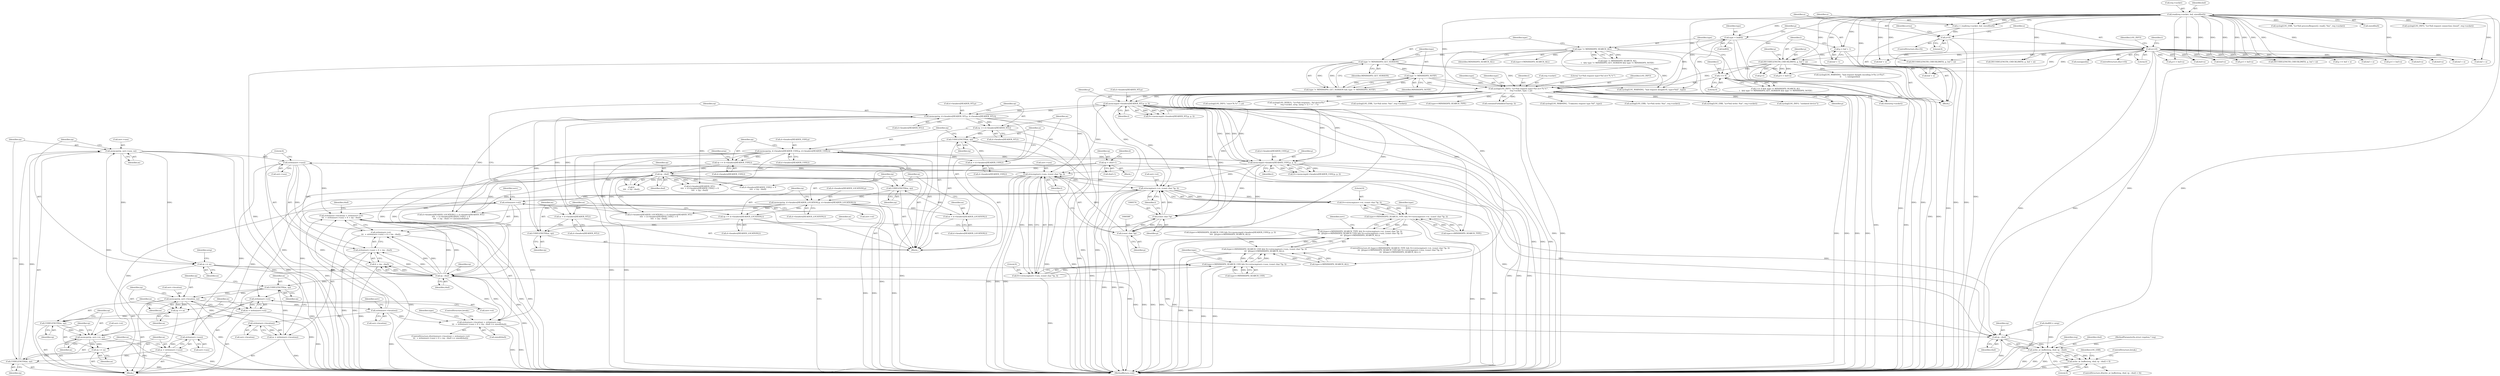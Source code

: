 digraph "0_miniupnp_b238cade9a173c6f751a34acf8ccff838a62aa47@API" {
"1000641" [label="(Call,memcpy(rp, serv->usn, m))"];
"1000638" [label="(Call,CODELENGTH(m, rp))"];
"1000632" [label="(Call,m = strlen(serv->usn))"];
"1000634" [label="(Call,strlen(serv->usn))"];
"1000549" [label="(Call,strlen(serv->usn))"];
"1000584" [label="(Call,strncmp(serv->usn, (const char *)p, l))"];
"1000588" [label="(Call,(const char *)p)"];
"1000573" [label="(Call,(const char *)p)"];
"1000368" [label="(Call,memcmp(d->headers[HEADER_NT].p, p, l))"];
"1000448" [label="(Call,memcpy(rp, d->headers[HEADER_NT].p, d->headers[HEADER_NT].l))"];
"1000445" [label="(Call,CODELENGTH(m, rp))"];
"1000436" [label="(Call,m = d->headers[HEADER_NT].l)"];
"1000427" [label="(Call,rp += d->headers[HEADER_LOCATION].l)"];
"1000411" [label="(Call,memcpy(rp, d->headers[HEADER_LOCATION].p, d->headers[HEADER_LOCATION].l))"];
"1000408" [label="(Call,CODELENGTH(m, rp))"];
"1000399" [label="(Call,m = d->headers[HEADER_LOCATION].l)"];
"1000352" [label="(Call,rp - rbuf)"];
"1000300" [label="(Call,rp = rbuf+1)"];
"1000501" [label="(Call,rp += d->headers[HEADER_USN].l)"];
"1000485" [label="(Call,memcpy(rp, d->headers[HEADER_USN].p, d->headers[HEADER_USN].l))"];
"1000482" [label="(Call,CODELENGTH(m, rp))"];
"1000473" [label="(Call,m = d->headers[HEADER_USN].l)"];
"1000464" [label="(Call,rp += d->headers[HEADER_NT].l)"];
"1000385" [label="(Call,memcmp(d->headers[HEADER_USN].p, p, l))"];
"1000244" [label="(Call,syslog(LOG_INFO, \"(s=%d) request type=%d str='%.*s'\",\n\t       req->socket, type, l, p))"];
"1000141" [label="(Call,read(req->socket, buf, sizeof(buf)))"];
"1000189" [label="(Call,type = buf[0])"];
"1000228" [label="(Call,type != MINISSDPD_SEARCH_ALL)"];
"1000235" [label="(Call,type != MINISSDPD_NOTIF)"];
"1000232" [label="(Call,type != MINISSDPD_GET_VERSION)"];
"1000224" [label="(Call,l == 0)"];
"1000199" [label="(Call,DECODELENGTH_CHECKLIMIT(l, p, buf + n))"];
"1000194" [label="(Call,p = buf + 1)"];
"1000174" [label="(Call,n==0)"];
"1000149" [label="(Call,n<0)"];
"1000139" [label="(Call,n = read(req->socket, buf, sizeof(buf)))"];
"1000569" [label="(Call,strncmp(serv->st, (const char *)p, l))"];
"1000544" [label="(Call,strlen(serv->st))"];
"1000623" [label="(Call,memcpy(rp, serv->st, m))"];
"1000620" [label="(Call,CODELENGTH(m, rp))"];
"1000614" [label="(Call,m = strlen(serv->st))"];
"1000616" [label="(Call,strlen(serv->st))"];
"1000611" [label="(Call,rp += m)"];
"1000605" [label="(Call,memcpy(rp, serv->location, m))"];
"1000602" [label="(Call,CODELENGTH(m, rp))"];
"1000596" [label="(Call,m = strlen(serv->location))"];
"1000598" [label="(Call,strlen(serv->location))"];
"1000539" [label="(Call,strlen(serv->location))"];
"1000555" [label="(Call,rp - rbuf)"];
"1000647" [label="(Call,rp += m)"];
"1000641" [label="(Call,memcpy(rp, serv->usn, m))"];
"1000629" [label="(Call,rp += m)"];
"1000537" [label="(Call,strlen(serv->location) + strlen(serv->st)\n\t\t\t  + strlen(serv->usn) + 6 + (rp - rbuf) >= sizeof(rbuf))"];
"1000538" [label="(Call,strlen(serv->location) + strlen(serv->st)\n\t\t\t  + strlen(serv->usn) + 6 + (rp - rbuf))"];
"1000543" [label="(Call,strlen(serv->st)\n\t\t\t  + strlen(serv->usn) + 6 + (rp - rbuf))"];
"1000548" [label="(Call,strlen(serv->usn) + 6 + (rp - rbuf))"];
"1000553" [label="(Call,6 + (rp - rbuf))"];
"1000675" [label="(Call,rp - rbuf)"];
"1000672" [label="(Call,write_or_buffer(req, rbuf, rp - rbuf))"];
"1000671" [label="(Call,write_or_buffer(req, rbuf, rp - rbuf) < 0)"];
"1000567" [label="(Call,0==strncmp(serv->st, (const char *)p, l))"];
"1000563" [label="(Call,type==MINISSDPD_SEARCH_TYPE && 0==strncmp(serv->st, (const char *)p, l))"];
"1000562" [label="(Call,(type==MINISSDPD_SEARCH_TYPE && 0==strncmp(serv->st, (const char *)p, l))\n\t\t\t  ||(type==MINISSDPD_SEARCH_USN && 0==strncmp(serv->usn, (const char *)p, l))\n\t\t\t  ||(type==MINISSDPD_SEARCH_ALL))"];
"1000582" [label="(Call,0==strncmp(serv->usn, (const char *)p, l))"];
"1000578" [label="(Call,type==MINISSDPD_SEARCH_USN && 0==strncmp(serv->usn, (const char *)p, l))"];
"1000577" [label="(Call,(type==MINISSDPD_SEARCH_USN && 0==strncmp(serv->usn, (const char *)p, l))\n\t\t\t  ||(type==MINISSDPD_SEARCH_ALL))"];
"1000678" [label="(Literal,0)"];
"1000624" [label="(Identifier,rp)"];
"1000611" [label="(Call,rp += m)"];
"1000612" [label="(Identifier,rp)"];
"1000501" [label="(Call,rp += d->headers[HEADER_USN].l)"];
"1000150" [label="(Identifier,n)"];
"1000598" [label="(Call,strlen(serv->location))"];
"1000116" [label="(Block,)"];
"1000245" [label="(Identifier,LOG_INFO)"];
"1000191" [label="(Call,buf[0])"];
"1000156" [label="(Identifier,errno)"];
"1000546" [label="(Identifier,serv)"];
"1000393" [label="(Identifier,p)"];
"1000673" [label="(Identifier,req)"];
"1000604" [label="(Identifier,rp)"];
"1000538" [label="(Call,strlen(serv->location) + strlen(serv->st)\n\t\t\t  + strlen(serv->usn) + 6 + (rp - rbuf))"];
"1000378" [label="(Call,(type==MINISSDPD_SEARCH_USN && 0==memcmp(d->headers[HEADER_USN].p, p, l))\n\t\t\t\t  ||(type==MINISSDPD_SEARCH_ALL))"];
"1000482" [label="(Call,CODELENGTH(m, rp))"];
"1000484" [label="(Identifier,rp)"];
"1000250" [label="(Identifier,type)"];
"1000448" [label="(Call,memcpy(rp, d->headers[HEADER_NT].p, d->headers[HEADER_NT].l))"];
"1000639" [label="(Identifier,m)"];
"1000176" [label="(Literal,0)"];
"1000199" [label="(Call,DECODELENGTH_CHECKLIMIT(l, p, buf + n))"];
"1000232" [label="(Call,type != MINISSDPD_GET_VERSION)"];
"1000394" [label="(Identifier,l)"];
"1000179" [label="(Identifier,LOG_INFO)"];
"1000772" [label="(Call,buf+n)"];
"1000584" [label="(Call,strncmp(serv->usn, (const char *)p, l))"];
"1000229" [label="(Identifier,type)"];
"1000577" [label="(Call,(type==MINISSDPD_SEARCH_USN && 0==strncmp(serv->usn, (const char *)p, l))\n\t\t\t  ||(type==MINISSDPD_SEARCH_ALL))"];
"1000437" [label="(Identifier,m)"];
"1000529" [label="(Identifier,serv)"];
"1000377" [label="(Identifier,l)"];
"1000473" [label="(Call,m = d->headers[HEADER_USN].l)"];
"1000831" [label="(Call,buf + n)"];
"1000605" [label="(Call,memcpy(rp, serv->location, m))"];
"1000625" [label="(Call,serv->st)"];
"1000610" [label="(Identifier,m)"];
"1000550" [label="(Call,serv->usn)"];
"1000254" [label="(Identifier,type)"];
"1000196" [label="(Call,buf + 1)"];
"1000576" [label="(Identifier,l)"];
"1000398" [label="(Block,)"];
"1000239" [label="(Call,syslog(LOG_WARNING, \"bad request (length=0, type=%d)\", type))"];
"1000230" [label="(Identifier,MINISSDPD_SEARCH_ALL)"];
"1000410" [label="(Identifier,rp)"];
"1000366" [label="(Call,0==memcmp(d->headers[HEADER_NT].p, p, l))"];
"1000614" [label="(Call,m = strlen(serv->st))"];
"1000898" [label="(Call,buf + n)"];
"1000677" [label="(Identifier,rbuf)"];
"1000537" [label="(Call,strlen(serv->location) + strlen(serv->st)\n\t\t\t  + strlen(serv->usn) + 6 + (rp - rbuf) >= sizeof(rbuf))"];
"1000582" [label="(Call,0==strncmp(serv->usn, (const char *)p, l))"];
"1000369" [label="(Call,d->headers[HEADER_NT].p)"];
"1000487" [label="(Call,d->headers[HEADER_USN].p)"];
"1000186" [label="(Identifier,t)"];
"1000652" [label="(Call,rbuf[0] = nrep)"];
"1000485" [label="(Call,memcpy(rp, d->headers[HEADER_USN].p, d->headers[HEADER_USN].l))"];
"1000438" [label="(Call,d->headers[HEADER_NT].l)"];
"1000789" [label="(Call,syslog(LOG_INFO, \"usn='%.*s'\", l, p))"];
"1000436" [label="(Call,m = d->headers[HEADER_NT].l)"];
"1000591" [label="(Identifier,l)"];
"1000549" [label="(Call,strlen(serv->usn))"];
"1000228" [label="(Call,type != MINISSDPD_SEARCH_ALL)"];
"1000540" [label="(Call,serv->location)"];
"1000449" [label="(Identifier,rp)"];
"1000580" [label="(Identifier,type)"];
"1000657" [label="(Call,syslog(LOG_DEBUG, \"(s=%d) response : %d device%s\",\n\t\t       req->socket, nrep, (nrep > 1) ? \"s\" : \"\"))"];
"1000676" [label="(Identifier,rp)"];
"1000570" [label="(Call,serv->st)"];
"1000613" [label="(Identifier,m)"];
"1000166" [label="(Call,syslog(LOG_ERR, \"(s=%d) processRequest(): read(): %m\", req->socket))"];
"1000595" [label="(Block,)"];
"1000300" [label="(Call,rp = rbuf+1)"];
"1001092" [label="(Call,syslog(LOG_ERR, \"(s=%d) write: %m\", req->socket))"];
"1000603" [label="(Identifier,m)"];
"1000674" [label="(Identifier,rbuf)"];
"1000559" [label="(Identifier,rbuf)"];
"1000649" [label="(Identifier,m)"];
"1000475" [label="(Call,d->headers[HEADER_USN].l)"];
"1000895" [label="(Call,DECODELENGTH_CHECKLIMIT(l, p, buf + n))"];
"1000142" [label="(Call,req->socket)"];
"1000599" [label="(Call,serv->location)"];
"1000621" [label="(Identifier,m)"];
"1000376" [label="(Identifier,p)"];
"1000687" [label="(ControlStructure,break;)"];
"1000620" [label="(Call,CODELENGTH(m, rp))"];
"1000635" [label="(Call,serv->usn)"];
"1000148" [label="(ControlStructure,if(n<0))"];
"1000647" [label="(Call,rp += m)"];
"1000555" [label="(Call,rp - rbuf)"];
"1000236" [label="(Identifier,type)"];
"1000140" [label="(Identifier,n)"];
"1000536" [label="(ControlStructure,if(strlen(serv->location) + strlen(serv->st)\n\t\t\t  + strlen(serv->usn) + 6 + (rp - rbuf) >= sizeof(rbuf)))"];
"1000681" [label="(Identifier,LOG_ERR)"];
"1000835" [label="(Call,p+l > buf+n)"];
"1000671" [label="(Call,write_or_buffer(req, rbuf, rp - rbuf) < 0)"];
"1000761" [label="(Call,DECODELENGTH_CHECKLIMIT(l, p, buf + n))"];
"1000464" [label="(Call,rp += d->headers[HEADER_NT].l)"];
"1000902" [label="(Call,p+l > buf+n)"];
"1000174" [label="(Call,n==0)"];
"1000569" [label="(Call,strncmp(serv->st, (const char *)p, l))"];
"1000412" [label="(Identifier,rp)"];
"1000149" [label="(Call,n<0)"];
"1000363" [label="(Call,type==MINISSDPD_SEARCH_TYPE)"];
"1000617" [label="(Call,serv->st)"];
"1000427" [label="(Call,rp += d->headers[HEADER_LOCATION].l)"];
"1000350" [label="(Call,6\n\t\t\t\t  + (rp - rbuf))"];
"1000503" [label="(Call,d->headers[HEADER_USN].l)"];
"1000385" [label="(Call,memcmp(d->headers[HEADER_USN].p, p, l))"];
"1000411" [label="(Call,memcpy(rp, d->headers[HEADER_LOCATION].p, d->headers[HEADER_LOCATION].l))"];
"1000307" [label="(Identifier,d)"];
"1000190" [label="(Identifier,type)"];
"1000141" [label="(Call,read(req->socket, buf, sizeof(buf)))"];
"1000588" [label="(Call,(const char *)p)"];
"1000233" [label="(Identifier,type)"];
"1000399" [label="(Call,m = d->headers[HEADER_LOCATION].l)"];
"1000568" [label="(Literal,0)"];
"1000597" [label="(Identifier,m)"];
"1000575" [label="(Identifier,p)"];
"1000151" [label="(Literal,0)"];
"1000557" [label="(Identifier,rbuf)"];
"1000551" [label="(Identifier,serv)"];
"1000139" [label="(Call,n = read(req->socket, buf, sizeof(buf)))"];
"1000643" [label="(Call,serv->usn)"];
"1000244" [label="(Call,syslog(LOG_INFO, \"(s=%d) request type=%d str='%.*s'\",\n\t       req->socket, type, l, p))"];
"1000235" [label="(Call,type != MINISSDPD_NOTIF)"];
"1000207" [label="(Call,p+l)"];
"1000237" [label="(Identifier,MINISSDPD_NOTIF)"];
"1000596" [label="(Call,m = strlen(serv->location))"];
"1000906" [label="(Call,buf+n)"];
"1000483" [label="(Identifier,m)"];
"1000342" [label="(Call,d->headers[HEADER_USN].l + 6\n\t\t\t\t  + (rp - rbuf))"];
"1000474" [label="(Identifier,m)"];
"1000646" [label="(Identifier,m)"];
"1000231" [label="(Call,type != MINISSDPD_GET_VERSION && type != MINISSDPD_NOTIF)"];
"1000634" [label="(Call,strlen(serv->usn))"];
"1000251" [label="(Identifier,l)"];
"1000579" [label="(Call,type==MINISSDPD_SEARCH_USN)"];
"1000630" [label="(Identifier,rp)"];
"1000354" [label="(Identifier,rbuf)"];
"1000224" [label="(Call,l == 0)"];
"1000563" [label="(Call,type==MINISSDPD_SEARCH_TYPE && 0==strncmp(serv->st, (const char *)p, l))"];
"1000401" [label="(Call,d->headers[HEADER_LOCATION].l)"];
"1000457" [label="(Call,d->headers[HEADER_NT].l)"];
"1000494" [label="(Call,d->headers[HEADER_USN].l)"];
"1000352" [label="(Call,rp - rbuf)"];
"1000302" [label="(Call,rbuf+1)"];
"1000651" [label="(Identifier,nrep)"];
"1000615" [label="(Identifier,m)"];
"1000225" [label="(Identifier,l)"];
"1000115" [label="(MethodParameterIn,struct reqelem * req)"];
"1000413" [label="(Call,d->headers[HEADER_LOCATION].p)"];
"1000753" [label="(Call,buf + n)"];
"1000201" [label="(Identifier,p)"];
"1000708" [label="(Call,containsForbiddenChars(p, l))"];
"1000606" [label="(Identifier,rp)"];
"1000622" [label="(Identifier,rp)"];
"1000395" [label="(Call,type==MINISSDPD_SEARCH_ALL)"];
"1000641" [label="(Call,memcpy(rp, serv->usn, m))"];
"1000189" [label="(Call,type = buf[0])"];
"1000247" [label="(Call,req->socket)"];
"1000642" [label="(Identifier,rp)"];
"1000628" [label="(Identifier,m)"];
"1000558" [label="(Call,sizeof(rbuf))"];
"1000565" [label="(Identifier,type)"];
"1000828" [label="(Call,DECODELENGTH_CHECKLIMIT(l, p, buf + n))"];
"1000450" [label="(Call,d->headers[HEADER_NT].p)"];
"1000648" [label="(Identifier,rp)"];
"1000445" [label="(Call,CODELENGTH(m, rp))"];
"1000553" [label="(Call,6 + (rp - rbuf))"];
"1000200" [label="(Identifier,l)"];
"1000545" [label="(Call,serv->st)"];
"1000585" [label="(Call,serv->usn)"];
"1000564" [label="(Call,type==MINISSDPD_SEARCH_TYPE)"];
"1001075" [label="(Call,syslog(LOG_WARNING, \"Unknown request type %d\", type))"];
"1000206" [label="(Call,p+l > buf+n)"];
"1000583" [label="(Literal,0)"];
"1000567" [label="(Call,0==strncmp(serv->st, (const char *)p, l))"];
"1000466" [label="(Call,d->headers[HEADER_NT].l)"];
"1000429" [label="(Call,d->headers[HEADER_LOCATION].l)"];
"1000195" [label="(Identifier,p)"];
"1000633" [label="(Identifier,m)"];
"1000560" [label="(ControlStructure,break;)"];
"1000218" [label="(Call,(unsigned)n)"];
"1000325" [label="(Call,d->headers[HEADER_LOCATION].l + d->headers[HEADER_NT].l\n\t\t\t\t  + d->headers[HEADER_USN].l + 6\n\t\t\t\t  + (rp - rbuf) >= (int)sizeof(rbuf))"];
"1000223" [label="(Call,l == 0 && type != MINISSDPD_SEARCH_ALL\n\t   && type != MINISSDPD_GET_VERSION && type != MINISSDPD_NOTIF)"];
"1000409" [label="(Identifier,m)"];
"1000638" [label="(Call,CODELENGTH(m, rp))"];
"1000446" [label="(Identifier,m)"];
"1000578" [label="(Call,type==MINISSDPD_SEARCH_USN && 0==strncmp(serv->usn, (const char *)p, l))"];
"1000234" [label="(Identifier,MINISSDPD_GET_VERSION)"];
"1000202" [label="(Call,buf + n)"];
"1000592" [label="(Call,type==MINISSDPD_SEARCH_ALL)"];
"1000486" [label="(Identifier,rp)"];
"1000246" [label="(Literal,\"(s=%d) request type=%d str='%.*s'\")"];
"1000543" [label="(Call,strlen(serv->st)\n\t\t\t  + strlen(serv->usn) + 6 + (rp - rbuf))"];
"1000839" [label="(Call,buf+n)"];
"1000768" [label="(Call,p+l > buf+n)"];
"1000146" [label="(Call,sizeof(buf))"];
"1000539" [label="(Call,strlen(serv->location))"];
"1000623" [label="(Call,memcpy(rp, serv->st, m))"];
"1000607" [label="(Call,serv->location)"];
"1000326" [label="(Call,d->headers[HEADER_LOCATION].l + d->headers[HEADER_NT].l\n\t\t\t\t  + d->headers[HEADER_USN].l + 6\n\t\t\t\t  + (rp - rbuf))"];
"1001125" [label="(Call,close(req->socket))"];
"1000590" [label="(Identifier,p)"];
"1000386" [label="(Call,d->headers[HEADER_USN].p)"];
"1000175" [label="(Identifier,n)"];
"1000554" [label="(Literal,6)"];
"1000562" [label="(Call,(type==MINISSDPD_SEARCH_TYPE && 0==strncmp(serv->st, (const char *)p, l))\n\t\t\t  ||(type==MINISSDPD_SEARCH_USN && 0==strncmp(serv->usn, (const char *)p, l))\n\t\t\t  ||(type==MINISSDPD_SEARCH_ALL))"];
"1001061" [label="(Call,syslog(LOG_ERR, \"(s=%d) write: %m\", req->socket))"];
"1000194" [label="(Call,p = buf + 1)"];
"1000465" [label="(Identifier,rp)"];
"1000447" [label="(Identifier,rp)"];
"1000675" [label="(Call,rp - rbuf)"];
"1000751" [label="(Call,p >= buf + n)"];
"1000214" [label="(Call,syslog(LOG_WARNING, \"bad request (length encoding l=%u n=%u)\",\n \t\t       l, (unsigned)n))"];
"1000616" [label="(Call,strlen(serv->st))"];
"1000672" [label="(Call,write_or_buffer(req, rbuf, rp - rbuf))"];
"1000334" [label="(Call,d->headers[HEADER_NT].l\n\t\t\t\t  + d->headers[HEADER_USN].l + 6\n\t\t\t\t  + (rp - rbuf))"];
"1000383" [label="(Call,0==memcmp(d->headers[HEADER_USN].p, p, l))"];
"1000556" [label="(Identifier,rp)"];
"1000602" [label="(Call,CODELENGTH(m, rp))"];
"1000511" [label="(Identifier,nrep)"];
"1000502" [label="(Identifier,rp)"];
"1000670" [label="(ControlStructure,if(write_or_buffer(req, rbuf, rp - rbuf) < 0))"];
"1000210" [label="(Call,buf+n)"];
"1000593" [label="(Identifier,type)"];
"1000289" [label="(Call,syslog(LOG_ERR, \"(s=%d) write: %m\", req->socket))"];
"1000632" [label="(Call,m = strlen(serv->usn))"];
"1000178" [label="(Call,syslog(LOG_INFO, \"(s=%d) request connection closed\", req->socket))"];
"1000631" [label="(Identifier,m)"];
"1000173" [label="(ControlStructure,if(n==0))"];
"1000428" [label="(Identifier,rp)"];
"1001136" [label="(MethodReturn,void)"];
"1000301" [label="(Identifier,rp)"];
"1000208" [label="(Identifier,p)"];
"1000544" [label="(Call,strlen(serv->st))"];
"1000548" [label="(Call,strlen(serv->usn) + 6 + (rp - rbuf))"];
"1000573" [label="(Call,(const char *)p)"];
"1000408" [label="(Call,CODELENGTH(m, rp))"];
"1000400" [label="(Identifier,m)"];
"1000145" [label="(Identifier,buf)"];
"1000227" [label="(Call,type != MINISSDPD_SEARCH_ALL\n\t   && type != MINISSDPD_GET_VERSION && type != MINISSDPD_NOTIF)"];
"1000319" [label="(Call,syslog(LOG_INFO, \"outdated device\"))"];
"1000252" [label="(Identifier,p)"];
"1000561" [label="(ControlStructure,if( (type==MINISSDPD_SEARCH_TYPE && 0==strncmp(serv->st, (const char *)p, l))\n\t\t\t  ||(type==MINISSDPD_SEARCH_USN && 0==strncmp(serv->usn, (const char *)p, l))\n\t\t\t  ||(type==MINISSDPD_SEARCH_ALL) ))"];
"1000353" [label="(Identifier,rp)"];
"1000640" [label="(Identifier,rp)"];
"1000226" [label="(Literal,0)"];
"1000629" [label="(Call,rp += m)"];
"1000420" [label="(Call,d->headers[HEADER_LOCATION].l)"];
"1000764" [label="(Call,buf + n)"];
"1000368" [label="(Call,memcmp(d->headers[HEADER_NT].p, p, l))"];
"1000255" [label="(Block,)"];
"1000641" -> "1000595"  [label="AST: "];
"1000641" -> "1000646"  [label="CFG: "];
"1000642" -> "1000641"  [label="AST: "];
"1000643" -> "1000641"  [label="AST: "];
"1000646" -> "1000641"  [label="AST: "];
"1000648" -> "1000641"  [label="CFG: "];
"1000641" -> "1001136"  [label="DDG: "];
"1000641" -> "1001136"  [label="DDG: "];
"1000641" -> "1000549"  [label="DDG: "];
"1000638" -> "1000641"  [label="DDG: "];
"1000638" -> "1000641"  [label="DDG: "];
"1000634" -> "1000641"  [label="DDG: "];
"1000641" -> "1000647"  [label="DDG: "];
"1000641" -> "1000647"  [label="DDG: "];
"1000638" -> "1000595"  [label="AST: "];
"1000638" -> "1000640"  [label="CFG: "];
"1000639" -> "1000638"  [label="AST: "];
"1000640" -> "1000638"  [label="AST: "];
"1000642" -> "1000638"  [label="CFG: "];
"1000638" -> "1001136"  [label="DDG: "];
"1000632" -> "1000638"  [label="DDG: "];
"1000629" -> "1000638"  [label="DDG: "];
"1000632" -> "1000595"  [label="AST: "];
"1000632" -> "1000634"  [label="CFG: "];
"1000633" -> "1000632"  [label="AST: "];
"1000634" -> "1000632"  [label="AST: "];
"1000639" -> "1000632"  [label="CFG: "];
"1000632" -> "1001136"  [label="DDG: "];
"1000634" -> "1000632"  [label="DDG: "];
"1000634" -> "1000635"  [label="CFG: "];
"1000635" -> "1000634"  [label="AST: "];
"1000549" -> "1000634"  [label="DDG: "];
"1000584" -> "1000634"  [label="DDG: "];
"1000549" -> "1000548"  [label="AST: "];
"1000549" -> "1000550"  [label="CFG: "];
"1000550" -> "1000549"  [label="AST: "];
"1000554" -> "1000549"  [label="CFG: "];
"1000549" -> "1001136"  [label="DDG: "];
"1000549" -> "1000537"  [label="DDG: "];
"1000549" -> "1000538"  [label="DDG: "];
"1000549" -> "1000543"  [label="DDG: "];
"1000549" -> "1000548"  [label="DDG: "];
"1000584" -> "1000549"  [label="DDG: "];
"1000549" -> "1000584"  [label="DDG: "];
"1000584" -> "1000582"  [label="AST: "];
"1000584" -> "1000591"  [label="CFG: "];
"1000585" -> "1000584"  [label="AST: "];
"1000588" -> "1000584"  [label="AST: "];
"1000591" -> "1000584"  [label="AST: "];
"1000582" -> "1000584"  [label="CFG: "];
"1000584" -> "1001136"  [label="DDG: "];
"1000584" -> "1001136"  [label="DDG: "];
"1000584" -> "1001136"  [label="DDG: "];
"1000584" -> "1000569"  [label="DDG: "];
"1000584" -> "1000582"  [label="DDG: "];
"1000584" -> "1000582"  [label="DDG: "];
"1000584" -> "1000582"  [label="DDG: "];
"1000588" -> "1000584"  [label="DDG: "];
"1000569" -> "1000584"  [label="DDG: "];
"1000385" -> "1000584"  [label="DDG: "];
"1000244" -> "1000584"  [label="DDG: "];
"1000368" -> "1000584"  [label="DDG: "];
"1000588" -> "1000590"  [label="CFG: "];
"1000589" -> "1000588"  [label="AST: "];
"1000590" -> "1000588"  [label="AST: "];
"1000591" -> "1000588"  [label="CFG: "];
"1000588" -> "1001136"  [label="DDG: "];
"1000588" -> "1000573"  [label="DDG: "];
"1000573" -> "1000588"  [label="DDG: "];
"1000368" -> "1000588"  [label="DDG: "];
"1000244" -> "1000588"  [label="DDG: "];
"1000385" -> "1000588"  [label="DDG: "];
"1000573" -> "1000569"  [label="AST: "];
"1000573" -> "1000575"  [label="CFG: "];
"1000574" -> "1000573"  [label="AST: "];
"1000575" -> "1000573"  [label="AST: "];
"1000576" -> "1000573"  [label="CFG: "];
"1000573" -> "1001136"  [label="DDG: "];
"1000573" -> "1000569"  [label="DDG: "];
"1000368" -> "1000573"  [label="DDG: "];
"1000244" -> "1000573"  [label="DDG: "];
"1000385" -> "1000573"  [label="DDG: "];
"1000368" -> "1000366"  [label="AST: "];
"1000368" -> "1000377"  [label="CFG: "];
"1000369" -> "1000368"  [label="AST: "];
"1000376" -> "1000368"  [label="AST: "];
"1000377" -> "1000368"  [label="AST: "];
"1000366" -> "1000368"  [label="CFG: "];
"1000368" -> "1001136"  [label="DDG: "];
"1000368" -> "1001136"  [label="DDG: "];
"1000368" -> "1001136"  [label="DDG: "];
"1000368" -> "1000366"  [label="DDG: "];
"1000368" -> "1000366"  [label="DDG: "];
"1000368" -> "1000366"  [label="DDG: "];
"1000448" -> "1000368"  [label="DDG: "];
"1000244" -> "1000368"  [label="DDG: "];
"1000244" -> "1000368"  [label="DDG: "];
"1000385" -> "1000368"  [label="DDG: "];
"1000385" -> "1000368"  [label="DDG: "];
"1000368" -> "1000385"  [label="DDG: "];
"1000368" -> "1000385"  [label="DDG: "];
"1000368" -> "1000448"  [label="DDG: "];
"1000368" -> "1000569"  [label="DDG: "];
"1000448" -> "1000398"  [label="AST: "];
"1000448" -> "1000457"  [label="CFG: "];
"1000449" -> "1000448"  [label="AST: "];
"1000450" -> "1000448"  [label="AST: "];
"1000457" -> "1000448"  [label="AST: "];
"1000465" -> "1000448"  [label="CFG: "];
"1000448" -> "1001136"  [label="DDG: "];
"1000448" -> "1001136"  [label="DDG: "];
"1000448" -> "1000325"  [label="DDG: "];
"1000448" -> "1000326"  [label="DDG: "];
"1000448" -> "1000334"  [label="DDG: "];
"1000448" -> "1000436"  [label="DDG: "];
"1000445" -> "1000448"  [label="DDG: "];
"1000448" -> "1000464"  [label="DDG: "];
"1000448" -> "1000464"  [label="DDG: "];
"1000445" -> "1000398"  [label="AST: "];
"1000445" -> "1000447"  [label="CFG: "];
"1000446" -> "1000445"  [label="AST: "];
"1000447" -> "1000445"  [label="AST: "];
"1000449" -> "1000445"  [label="CFG: "];
"1000436" -> "1000445"  [label="DDG: "];
"1000427" -> "1000445"  [label="DDG: "];
"1000436" -> "1000398"  [label="AST: "];
"1000436" -> "1000438"  [label="CFG: "];
"1000437" -> "1000436"  [label="AST: "];
"1000438" -> "1000436"  [label="AST: "];
"1000446" -> "1000436"  [label="CFG: "];
"1000427" -> "1000398"  [label="AST: "];
"1000427" -> "1000429"  [label="CFG: "];
"1000428" -> "1000427"  [label="AST: "];
"1000429" -> "1000427"  [label="AST: "];
"1000437" -> "1000427"  [label="CFG: "];
"1000427" -> "1001136"  [label="DDG: "];
"1000411" -> "1000427"  [label="DDG: "];
"1000411" -> "1000427"  [label="DDG: "];
"1000411" -> "1000398"  [label="AST: "];
"1000411" -> "1000420"  [label="CFG: "];
"1000412" -> "1000411"  [label="AST: "];
"1000413" -> "1000411"  [label="AST: "];
"1000420" -> "1000411"  [label="AST: "];
"1000428" -> "1000411"  [label="CFG: "];
"1000411" -> "1001136"  [label="DDG: "];
"1000411" -> "1001136"  [label="DDG: "];
"1000411" -> "1000325"  [label="DDG: "];
"1000411" -> "1000326"  [label="DDG: "];
"1000411" -> "1000399"  [label="DDG: "];
"1000408" -> "1000411"  [label="DDG: "];
"1000408" -> "1000398"  [label="AST: "];
"1000408" -> "1000410"  [label="CFG: "];
"1000409" -> "1000408"  [label="AST: "];
"1000410" -> "1000408"  [label="AST: "];
"1000412" -> "1000408"  [label="CFG: "];
"1000399" -> "1000408"  [label="DDG: "];
"1000352" -> "1000408"  [label="DDG: "];
"1000399" -> "1000398"  [label="AST: "];
"1000399" -> "1000401"  [label="CFG: "];
"1000400" -> "1000399"  [label="AST: "];
"1000401" -> "1000399"  [label="AST: "];
"1000409" -> "1000399"  [label="CFG: "];
"1000352" -> "1000350"  [label="AST: "];
"1000352" -> "1000354"  [label="CFG: "];
"1000353" -> "1000352"  [label="AST: "];
"1000354" -> "1000352"  [label="AST: "];
"1000350" -> "1000352"  [label="CFG: "];
"1000352" -> "1001136"  [label="DDG: "];
"1000352" -> "1000325"  [label="DDG: "];
"1000352" -> "1000325"  [label="DDG: "];
"1000352" -> "1000326"  [label="DDG: "];
"1000352" -> "1000326"  [label="DDG: "];
"1000352" -> "1000334"  [label="DDG: "];
"1000352" -> "1000334"  [label="DDG: "];
"1000352" -> "1000342"  [label="DDG: "];
"1000352" -> "1000342"  [label="DDG: "];
"1000352" -> "1000350"  [label="DDG: "];
"1000352" -> "1000350"  [label="DDG: "];
"1000300" -> "1000352"  [label="DDG: "];
"1000501" -> "1000352"  [label="DDG: "];
"1000352" -> "1000555"  [label="DDG: "];
"1000352" -> "1000675"  [label="DDG: "];
"1000300" -> "1000255"  [label="AST: "];
"1000300" -> "1000302"  [label="CFG: "];
"1000301" -> "1000300"  [label="AST: "];
"1000302" -> "1000300"  [label="AST: "];
"1000307" -> "1000300"  [label="CFG: "];
"1000300" -> "1001136"  [label="DDG: "];
"1000300" -> "1000555"  [label="DDG: "];
"1000300" -> "1000675"  [label="DDG: "];
"1000501" -> "1000398"  [label="AST: "];
"1000501" -> "1000503"  [label="CFG: "];
"1000502" -> "1000501"  [label="AST: "];
"1000503" -> "1000501"  [label="AST: "];
"1000511" -> "1000501"  [label="CFG: "];
"1000501" -> "1001136"  [label="DDG: "];
"1000485" -> "1000501"  [label="DDG: "];
"1000485" -> "1000501"  [label="DDG: "];
"1000501" -> "1000555"  [label="DDG: "];
"1000501" -> "1000675"  [label="DDG: "];
"1000485" -> "1000398"  [label="AST: "];
"1000485" -> "1000494"  [label="CFG: "];
"1000486" -> "1000485"  [label="AST: "];
"1000487" -> "1000485"  [label="AST: "];
"1000494" -> "1000485"  [label="AST: "];
"1000502" -> "1000485"  [label="CFG: "];
"1000485" -> "1001136"  [label="DDG: "];
"1000485" -> "1001136"  [label="DDG: "];
"1000485" -> "1000325"  [label="DDG: "];
"1000485" -> "1000326"  [label="DDG: "];
"1000485" -> "1000334"  [label="DDG: "];
"1000485" -> "1000342"  [label="DDG: "];
"1000485" -> "1000385"  [label="DDG: "];
"1000485" -> "1000473"  [label="DDG: "];
"1000482" -> "1000485"  [label="DDG: "];
"1000385" -> "1000485"  [label="DDG: "];
"1000482" -> "1000398"  [label="AST: "];
"1000482" -> "1000484"  [label="CFG: "];
"1000483" -> "1000482"  [label="AST: "];
"1000484" -> "1000482"  [label="AST: "];
"1000486" -> "1000482"  [label="CFG: "];
"1000482" -> "1001136"  [label="DDG: "];
"1000482" -> "1001136"  [label="DDG: "];
"1000473" -> "1000482"  [label="DDG: "];
"1000464" -> "1000482"  [label="DDG: "];
"1000473" -> "1000398"  [label="AST: "];
"1000473" -> "1000475"  [label="CFG: "];
"1000474" -> "1000473"  [label="AST: "];
"1000475" -> "1000473"  [label="AST: "];
"1000483" -> "1000473"  [label="CFG: "];
"1000464" -> "1000398"  [label="AST: "];
"1000464" -> "1000466"  [label="CFG: "];
"1000465" -> "1000464"  [label="AST: "];
"1000466" -> "1000464"  [label="AST: "];
"1000474" -> "1000464"  [label="CFG: "];
"1000464" -> "1001136"  [label="DDG: "];
"1000385" -> "1000383"  [label="AST: "];
"1000385" -> "1000394"  [label="CFG: "];
"1000386" -> "1000385"  [label="AST: "];
"1000393" -> "1000385"  [label="AST: "];
"1000394" -> "1000385"  [label="AST: "];
"1000383" -> "1000385"  [label="CFG: "];
"1000385" -> "1001136"  [label="DDG: "];
"1000385" -> "1001136"  [label="DDG: "];
"1000385" -> "1001136"  [label="DDG: "];
"1000385" -> "1000383"  [label="DDG: "];
"1000385" -> "1000383"  [label="DDG: "];
"1000385" -> "1000383"  [label="DDG: "];
"1000244" -> "1000385"  [label="DDG: "];
"1000244" -> "1000385"  [label="DDG: "];
"1000385" -> "1000569"  [label="DDG: "];
"1000244" -> "1000116"  [label="AST: "];
"1000244" -> "1000252"  [label="CFG: "];
"1000245" -> "1000244"  [label="AST: "];
"1000246" -> "1000244"  [label="AST: "];
"1000247" -> "1000244"  [label="AST: "];
"1000250" -> "1000244"  [label="AST: "];
"1000251" -> "1000244"  [label="AST: "];
"1000252" -> "1000244"  [label="AST: "];
"1000254" -> "1000244"  [label="CFG: "];
"1000244" -> "1001136"  [label="DDG: "];
"1000244" -> "1001136"  [label="DDG: "];
"1000244" -> "1001136"  [label="DDG: "];
"1000244" -> "1001136"  [label="DDG: "];
"1000244" -> "1001136"  [label="DDG: "];
"1000244" -> "1001136"  [label="DDG: "];
"1000141" -> "1000244"  [label="DDG: "];
"1000189" -> "1000244"  [label="DDG: "];
"1000228" -> "1000244"  [label="DDG: "];
"1000235" -> "1000244"  [label="DDG: "];
"1000232" -> "1000244"  [label="DDG: "];
"1000224" -> "1000244"  [label="DDG: "];
"1000199" -> "1000244"  [label="DDG: "];
"1000244" -> "1000289"  [label="DDG: "];
"1000244" -> "1000319"  [label="DDG: "];
"1000244" -> "1000363"  [label="DDG: "];
"1000244" -> "1000564"  [label="DDG: "];
"1000244" -> "1000569"  [label="DDG: "];
"1000244" -> "1000657"  [label="DDG: "];
"1000244" -> "1000708"  [label="DDG: "];
"1000244" -> "1000708"  [label="DDG: "];
"1000244" -> "1000789"  [label="DDG: "];
"1000244" -> "1001061"  [label="DDG: "];
"1000244" -> "1001075"  [label="DDG: "];
"1000244" -> "1001092"  [label="DDG: "];
"1000244" -> "1001125"  [label="DDG: "];
"1000141" -> "1000139"  [label="AST: "];
"1000141" -> "1000146"  [label="CFG: "];
"1000142" -> "1000141"  [label="AST: "];
"1000145" -> "1000141"  [label="AST: "];
"1000146" -> "1000141"  [label="AST: "];
"1000139" -> "1000141"  [label="CFG: "];
"1000141" -> "1001136"  [label="DDG: "];
"1000141" -> "1001136"  [label="DDG: "];
"1000141" -> "1000139"  [label="DDG: "];
"1000141" -> "1000139"  [label="DDG: "];
"1000141" -> "1000166"  [label="DDG: "];
"1000141" -> "1000178"  [label="DDG: "];
"1000141" -> "1000189"  [label="DDG: "];
"1000141" -> "1000194"  [label="DDG: "];
"1000141" -> "1000196"  [label="DDG: "];
"1000141" -> "1000199"  [label="DDG: "];
"1000141" -> "1000202"  [label="DDG: "];
"1000141" -> "1000206"  [label="DDG: "];
"1000141" -> "1000210"  [label="DDG: "];
"1000141" -> "1000751"  [label="DDG: "];
"1000141" -> "1000753"  [label="DDG: "];
"1000141" -> "1000761"  [label="DDG: "];
"1000141" -> "1000764"  [label="DDG: "];
"1000141" -> "1000768"  [label="DDG: "];
"1000141" -> "1000772"  [label="DDG: "];
"1000141" -> "1000828"  [label="DDG: "];
"1000141" -> "1000831"  [label="DDG: "];
"1000141" -> "1000835"  [label="DDG: "];
"1000141" -> "1000839"  [label="DDG: "];
"1000141" -> "1000895"  [label="DDG: "];
"1000141" -> "1000898"  [label="DDG: "];
"1000141" -> "1000902"  [label="DDG: "];
"1000141" -> "1000906"  [label="DDG: "];
"1000141" -> "1001125"  [label="DDG: "];
"1000189" -> "1000116"  [label="AST: "];
"1000189" -> "1000191"  [label="CFG: "];
"1000190" -> "1000189"  [label="AST: "];
"1000191" -> "1000189"  [label="AST: "];
"1000195" -> "1000189"  [label="CFG: "];
"1000189" -> "1001136"  [label="DDG: "];
"1000189" -> "1001136"  [label="DDG: "];
"1000189" -> "1000228"  [label="DDG: "];
"1000189" -> "1000239"  [label="DDG: "];
"1000228" -> "1000227"  [label="AST: "];
"1000228" -> "1000230"  [label="CFG: "];
"1000229" -> "1000228"  [label="AST: "];
"1000230" -> "1000228"  [label="AST: "];
"1000233" -> "1000228"  [label="CFG: "];
"1000227" -> "1000228"  [label="CFG: "];
"1000228" -> "1001136"  [label="DDG: "];
"1000228" -> "1000227"  [label="DDG: "];
"1000228" -> "1000227"  [label="DDG: "];
"1000228" -> "1000232"  [label="DDG: "];
"1000228" -> "1000239"  [label="DDG: "];
"1000228" -> "1000395"  [label="DDG: "];
"1000228" -> "1000592"  [label="DDG: "];
"1000235" -> "1000231"  [label="AST: "];
"1000235" -> "1000237"  [label="CFG: "];
"1000236" -> "1000235"  [label="AST: "];
"1000237" -> "1000235"  [label="AST: "];
"1000231" -> "1000235"  [label="CFG: "];
"1000235" -> "1001136"  [label="DDG: "];
"1000235" -> "1000231"  [label="DDG: "];
"1000235" -> "1000231"  [label="DDG: "];
"1000232" -> "1000235"  [label="DDG: "];
"1000235" -> "1000239"  [label="DDG: "];
"1000232" -> "1000231"  [label="AST: "];
"1000232" -> "1000234"  [label="CFG: "];
"1000233" -> "1000232"  [label="AST: "];
"1000234" -> "1000232"  [label="AST: "];
"1000236" -> "1000232"  [label="CFG: "];
"1000231" -> "1000232"  [label="CFG: "];
"1000232" -> "1001136"  [label="DDG: "];
"1000232" -> "1000231"  [label="DDG: "];
"1000232" -> "1000231"  [label="DDG: "];
"1000232" -> "1000239"  [label="DDG: "];
"1000224" -> "1000223"  [label="AST: "];
"1000224" -> "1000226"  [label="CFG: "];
"1000225" -> "1000224"  [label="AST: "];
"1000226" -> "1000224"  [label="AST: "];
"1000229" -> "1000224"  [label="CFG: "];
"1000223" -> "1000224"  [label="CFG: "];
"1000224" -> "1001136"  [label="DDG: "];
"1000224" -> "1000223"  [label="DDG: "];
"1000224" -> "1000223"  [label="DDG: "];
"1000199" -> "1000224"  [label="DDG: "];
"1000199" -> "1000116"  [label="AST: "];
"1000199" -> "1000202"  [label="CFG: "];
"1000200" -> "1000199"  [label="AST: "];
"1000201" -> "1000199"  [label="AST: "];
"1000202" -> "1000199"  [label="AST: "];
"1000208" -> "1000199"  [label="CFG: "];
"1000199" -> "1001136"  [label="DDG: "];
"1000199" -> "1001136"  [label="DDG: "];
"1000194" -> "1000199"  [label="DDG: "];
"1000174" -> "1000199"  [label="DDG: "];
"1000199" -> "1000206"  [label="DDG: "];
"1000199" -> "1000206"  [label="DDG: "];
"1000199" -> "1000207"  [label="DDG: "];
"1000199" -> "1000207"  [label="DDG: "];
"1000199" -> "1000214"  [label="DDG: "];
"1000194" -> "1000116"  [label="AST: "];
"1000194" -> "1000196"  [label="CFG: "];
"1000195" -> "1000194"  [label="AST: "];
"1000196" -> "1000194"  [label="AST: "];
"1000200" -> "1000194"  [label="CFG: "];
"1000194" -> "1001136"  [label="DDG: "];
"1000174" -> "1000173"  [label="AST: "];
"1000174" -> "1000176"  [label="CFG: "];
"1000175" -> "1000174"  [label="AST: "];
"1000176" -> "1000174"  [label="AST: "];
"1000179" -> "1000174"  [label="CFG: "];
"1000186" -> "1000174"  [label="CFG: "];
"1000174" -> "1001136"  [label="DDG: "];
"1000174" -> "1001136"  [label="DDG: "];
"1000149" -> "1000174"  [label="DDG: "];
"1000174" -> "1000202"  [label="DDG: "];
"1000174" -> "1000206"  [label="DDG: "];
"1000174" -> "1000210"  [label="DDG: "];
"1000174" -> "1000218"  [label="DDG: "];
"1000174" -> "1000751"  [label="DDG: "];
"1000174" -> "1000753"  [label="DDG: "];
"1000174" -> "1000761"  [label="DDG: "];
"1000174" -> "1000764"  [label="DDG: "];
"1000174" -> "1000768"  [label="DDG: "];
"1000174" -> "1000772"  [label="DDG: "];
"1000174" -> "1000828"  [label="DDG: "];
"1000174" -> "1000831"  [label="DDG: "];
"1000174" -> "1000835"  [label="DDG: "];
"1000174" -> "1000839"  [label="DDG: "];
"1000174" -> "1000895"  [label="DDG: "];
"1000174" -> "1000898"  [label="DDG: "];
"1000174" -> "1000902"  [label="DDG: "];
"1000174" -> "1000906"  [label="DDG: "];
"1000149" -> "1000148"  [label="AST: "];
"1000149" -> "1000151"  [label="CFG: "];
"1000150" -> "1000149"  [label="AST: "];
"1000151" -> "1000149"  [label="AST: "];
"1000156" -> "1000149"  [label="CFG: "];
"1000175" -> "1000149"  [label="CFG: "];
"1000149" -> "1001136"  [label="DDG: "];
"1000149" -> "1001136"  [label="DDG: "];
"1000139" -> "1000149"  [label="DDG: "];
"1000139" -> "1000116"  [label="AST: "];
"1000140" -> "1000139"  [label="AST: "];
"1000150" -> "1000139"  [label="CFG: "];
"1000139" -> "1001136"  [label="DDG: "];
"1000569" -> "1000567"  [label="AST: "];
"1000569" -> "1000576"  [label="CFG: "];
"1000570" -> "1000569"  [label="AST: "];
"1000576" -> "1000569"  [label="AST: "];
"1000567" -> "1000569"  [label="CFG: "];
"1000569" -> "1001136"  [label="DDG: "];
"1000569" -> "1001136"  [label="DDG: "];
"1000569" -> "1001136"  [label="DDG: "];
"1000569" -> "1000544"  [label="DDG: "];
"1000569" -> "1000567"  [label="DDG: "];
"1000569" -> "1000567"  [label="DDG: "];
"1000569" -> "1000567"  [label="DDG: "];
"1000544" -> "1000569"  [label="DDG: "];
"1000569" -> "1000616"  [label="DDG: "];
"1000544" -> "1000543"  [label="AST: "];
"1000544" -> "1000545"  [label="CFG: "];
"1000545" -> "1000544"  [label="AST: "];
"1000551" -> "1000544"  [label="CFG: "];
"1000544" -> "1001136"  [label="DDG: "];
"1000544" -> "1000537"  [label="DDG: "];
"1000544" -> "1000538"  [label="DDG: "];
"1000544" -> "1000543"  [label="DDG: "];
"1000623" -> "1000544"  [label="DDG: "];
"1000544" -> "1000616"  [label="DDG: "];
"1000623" -> "1000595"  [label="AST: "];
"1000623" -> "1000628"  [label="CFG: "];
"1000624" -> "1000623"  [label="AST: "];
"1000625" -> "1000623"  [label="AST: "];
"1000628" -> "1000623"  [label="AST: "];
"1000630" -> "1000623"  [label="CFG: "];
"1000623" -> "1001136"  [label="DDG: "];
"1000623" -> "1001136"  [label="DDG: "];
"1000620" -> "1000623"  [label="DDG: "];
"1000620" -> "1000623"  [label="DDG: "];
"1000616" -> "1000623"  [label="DDG: "];
"1000623" -> "1000629"  [label="DDG: "];
"1000623" -> "1000629"  [label="DDG: "];
"1000620" -> "1000595"  [label="AST: "];
"1000620" -> "1000622"  [label="CFG: "];
"1000621" -> "1000620"  [label="AST: "];
"1000622" -> "1000620"  [label="AST: "];
"1000624" -> "1000620"  [label="CFG: "];
"1000614" -> "1000620"  [label="DDG: "];
"1000611" -> "1000620"  [label="DDG: "];
"1000614" -> "1000595"  [label="AST: "];
"1000614" -> "1000616"  [label="CFG: "];
"1000615" -> "1000614"  [label="AST: "];
"1000616" -> "1000614"  [label="AST: "];
"1000621" -> "1000614"  [label="CFG: "];
"1000614" -> "1001136"  [label="DDG: "];
"1000616" -> "1000614"  [label="DDG: "];
"1000616" -> "1000617"  [label="CFG: "];
"1000617" -> "1000616"  [label="AST: "];
"1000611" -> "1000595"  [label="AST: "];
"1000611" -> "1000613"  [label="CFG: "];
"1000612" -> "1000611"  [label="AST: "];
"1000613" -> "1000611"  [label="AST: "];
"1000615" -> "1000611"  [label="CFG: "];
"1000605" -> "1000611"  [label="DDG: "];
"1000605" -> "1000611"  [label="DDG: "];
"1000605" -> "1000595"  [label="AST: "];
"1000605" -> "1000610"  [label="CFG: "];
"1000606" -> "1000605"  [label="AST: "];
"1000607" -> "1000605"  [label="AST: "];
"1000610" -> "1000605"  [label="AST: "];
"1000612" -> "1000605"  [label="CFG: "];
"1000605" -> "1001136"  [label="DDG: "];
"1000605" -> "1001136"  [label="DDG: "];
"1000605" -> "1000539"  [label="DDG: "];
"1000602" -> "1000605"  [label="DDG: "];
"1000602" -> "1000605"  [label="DDG: "];
"1000598" -> "1000605"  [label="DDG: "];
"1000602" -> "1000595"  [label="AST: "];
"1000602" -> "1000604"  [label="CFG: "];
"1000603" -> "1000602"  [label="AST: "];
"1000604" -> "1000602"  [label="AST: "];
"1000606" -> "1000602"  [label="CFG: "];
"1000596" -> "1000602"  [label="DDG: "];
"1000555" -> "1000602"  [label="DDG: "];
"1000596" -> "1000595"  [label="AST: "];
"1000596" -> "1000598"  [label="CFG: "];
"1000597" -> "1000596"  [label="AST: "];
"1000598" -> "1000596"  [label="AST: "];
"1000603" -> "1000596"  [label="CFG: "];
"1000596" -> "1001136"  [label="DDG: "];
"1000598" -> "1000596"  [label="DDG: "];
"1000598" -> "1000599"  [label="CFG: "];
"1000599" -> "1000598"  [label="AST: "];
"1000539" -> "1000598"  [label="DDG: "];
"1000539" -> "1000538"  [label="AST: "];
"1000539" -> "1000540"  [label="CFG: "];
"1000540" -> "1000539"  [label="AST: "];
"1000546" -> "1000539"  [label="CFG: "];
"1000539" -> "1001136"  [label="DDG: "];
"1000539" -> "1000537"  [label="DDG: "];
"1000539" -> "1000538"  [label="DDG: "];
"1000555" -> "1000553"  [label="AST: "];
"1000555" -> "1000557"  [label="CFG: "];
"1000556" -> "1000555"  [label="AST: "];
"1000557" -> "1000555"  [label="AST: "];
"1000553" -> "1000555"  [label="CFG: "];
"1000555" -> "1001136"  [label="DDG: "];
"1000555" -> "1000537"  [label="DDG: "];
"1000555" -> "1000537"  [label="DDG: "];
"1000555" -> "1000538"  [label="DDG: "];
"1000555" -> "1000538"  [label="DDG: "];
"1000555" -> "1000543"  [label="DDG: "];
"1000555" -> "1000543"  [label="DDG: "];
"1000555" -> "1000548"  [label="DDG: "];
"1000555" -> "1000548"  [label="DDG: "];
"1000555" -> "1000553"  [label="DDG: "];
"1000555" -> "1000553"  [label="DDG: "];
"1000647" -> "1000555"  [label="DDG: "];
"1000555" -> "1000675"  [label="DDG: "];
"1000647" -> "1000595"  [label="AST: "];
"1000647" -> "1000649"  [label="CFG: "];
"1000648" -> "1000647"  [label="AST: "];
"1000649" -> "1000647"  [label="AST: "];
"1000651" -> "1000647"  [label="CFG: "];
"1000647" -> "1001136"  [label="DDG: "];
"1000647" -> "1000675"  [label="DDG: "];
"1000629" -> "1000595"  [label="AST: "];
"1000629" -> "1000631"  [label="CFG: "];
"1000630" -> "1000629"  [label="AST: "];
"1000631" -> "1000629"  [label="AST: "];
"1000633" -> "1000629"  [label="CFG: "];
"1000537" -> "1000536"  [label="AST: "];
"1000537" -> "1000558"  [label="CFG: "];
"1000538" -> "1000537"  [label="AST: "];
"1000558" -> "1000537"  [label="AST: "];
"1000560" -> "1000537"  [label="CFG: "];
"1000565" -> "1000537"  [label="CFG: "];
"1000537" -> "1001136"  [label="DDG: "];
"1000537" -> "1001136"  [label="DDG: "];
"1000538" -> "1000543"  [label="CFG: "];
"1000543" -> "1000538"  [label="AST: "];
"1000559" -> "1000538"  [label="CFG: "];
"1000538" -> "1001136"  [label="DDG: "];
"1000538" -> "1001136"  [label="DDG: "];
"1000543" -> "1000548"  [label="CFG: "];
"1000548" -> "1000543"  [label="AST: "];
"1000543" -> "1001136"  [label="DDG: "];
"1000543" -> "1001136"  [label="DDG: "];
"1000548" -> "1000553"  [label="CFG: "];
"1000553" -> "1000548"  [label="AST: "];
"1000548" -> "1001136"  [label="DDG: "];
"1000548" -> "1001136"  [label="DDG: "];
"1000554" -> "1000553"  [label="AST: "];
"1000553" -> "1001136"  [label="DDG: "];
"1000675" -> "1000672"  [label="AST: "];
"1000675" -> "1000677"  [label="CFG: "];
"1000676" -> "1000675"  [label="AST: "];
"1000677" -> "1000675"  [label="AST: "];
"1000672" -> "1000675"  [label="CFG: "];
"1000675" -> "1001136"  [label="DDG: "];
"1000675" -> "1000672"  [label="DDG: "];
"1000675" -> "1000672"  [label="DDG: "];
"1000652" -> "1000675"  [label="DDG: "];
"1000672" -> "1000671"  [label="AST: "];
"1000673" -> "1000672"  [label="AST: "];
"1000674" -> "1000672"  [label="AST: "];
"1000678" -> "1000672"  [label="CFG: "];
"1000672" -> "1001136"  [label="DDG: "];
"1000672" -> "1001136"  [label="DDG: "];
"1000672" -> "1001136"  [label="DDG: "];
"1000672" -> "1000671"  [label="DDG: "];
"1000672" -> "1000671"  [label="DDG: "];
"1000672" -> "1000671"  [label="DDG: "];
"1000115" -> "1000672"  [label="DDG: "];
"1000652" -> "1000672"  [label="DDG: "];
"1000671" -> "1000670"  [label="AST: "];
"1000671" -> "1000678"  [label="CFG: "];
"1000678" -> "1000671"  [label="AST: "];
"1000681" -> "1000671"  [label="CFG: "];
"1000687" -> "1000671"  [label="CFG: "];
"1000671" -> "1001136"  [label="DDG: "];
"1000671" -> "1001136"  [label="DDG: "];
"1000567" -> "1000563"  [label="AST: "];
"1000568" -> "1000567"  [label="AST: "];
"1000563" -> "1000567"  [label="CFG: "];
"1000567" -> "1001136"  [label="DDG: "];
"1000567" -> "1000563"  [label="DDG: "];
"1000567" -> "1000563"  [label="DDG: "];
"1000563" -> "1000562"  [label="AST: "];
"1000563" -> "1000564"  [label="CFG: "];
"1000564" -> "1000563"  [label="AST: "];
"1000580" -> "1000563"  [label="CFG: "];
"1000562" -> "1000563"  [label="CFG: "];
"1000563" -> "1001136"  [label="DDG: "];
"1000563" -> "1001136"  [label="DDG: "];
"1000563" -> "1000562"  [label="DDG: "];
"1000563" -> "1000562"  [label="DDG: "];
"1000564" -> "1000563"  [label="DDG: "];
"1000564" -> "1000563"  [label="DDG: "];
"1000562" -> "1000561"  [label="AST: "];
"1000562" -> "1000577"  [label="CFG: "];
"1000577" -> "1000562"  [label="AST: "];
"1000597" -> "1000562"  [label="CFG: "];
"1000529" -> "1000562"  [label="CFG: "];
"1000562" -> "1001136"  [label="DDG: "];
"1000562" -> "1001136"  [label="DDG: "];
"1000562" -> "1001136"  [label="DDG: "];
"1000577" -> "1000562"  [label="DDG: "];
"1000577" -> "1000562"  [label="DDG: "];
"1000582" -> "1000578"  [label="AST: "];
"1000583" -> "1000582"  [label="AST: "];
"1000578" -> "1000582"  [label="CFG: "];
"1000582" -> "1001136"  [label="DDG: "];
"1000582" -> "1000578"  [label="DDG: "];
"1000582" -> "1000578"  [label="DDG: "];
"1000578" -> "1000577"  [label="AST: "];
"1000578" -> "1000579"  [label="CFG: "];
"1000579" -> "1000578"  [label="AST: "];
"1000593" -> "1000578"  [label="CFG: "];
"1000577" -> "1000578"  [label="CFG: "];
"1000578" -> "1001136"  [label="DDG: "];
"1000578" -> "1001136"  [label="DDG: "];
"1000578" -> "1000577"  [label="DDG: "];
"1000578" -> "1000577"  [label="DDG: "];
"1000579" -> "1000578"  [label="DDG: "];
"1000579" -> "1000578"  [label="DDG: "];
"1000577" -> "1000592"  [label="CFG: "];
"1000592" -> "1000577"  [label="AST: "];
"1000577" -> "1001136"  [label="DDG: "];
"1000577" -> "1001136"  [label="DDG: "];
"1000378" -> "1000577"  [label="DDG: "];
"1000592" -> "1000577"  [label="DDG: "];
"1000592" -> "1000577"  [label="DDG: "];
}
